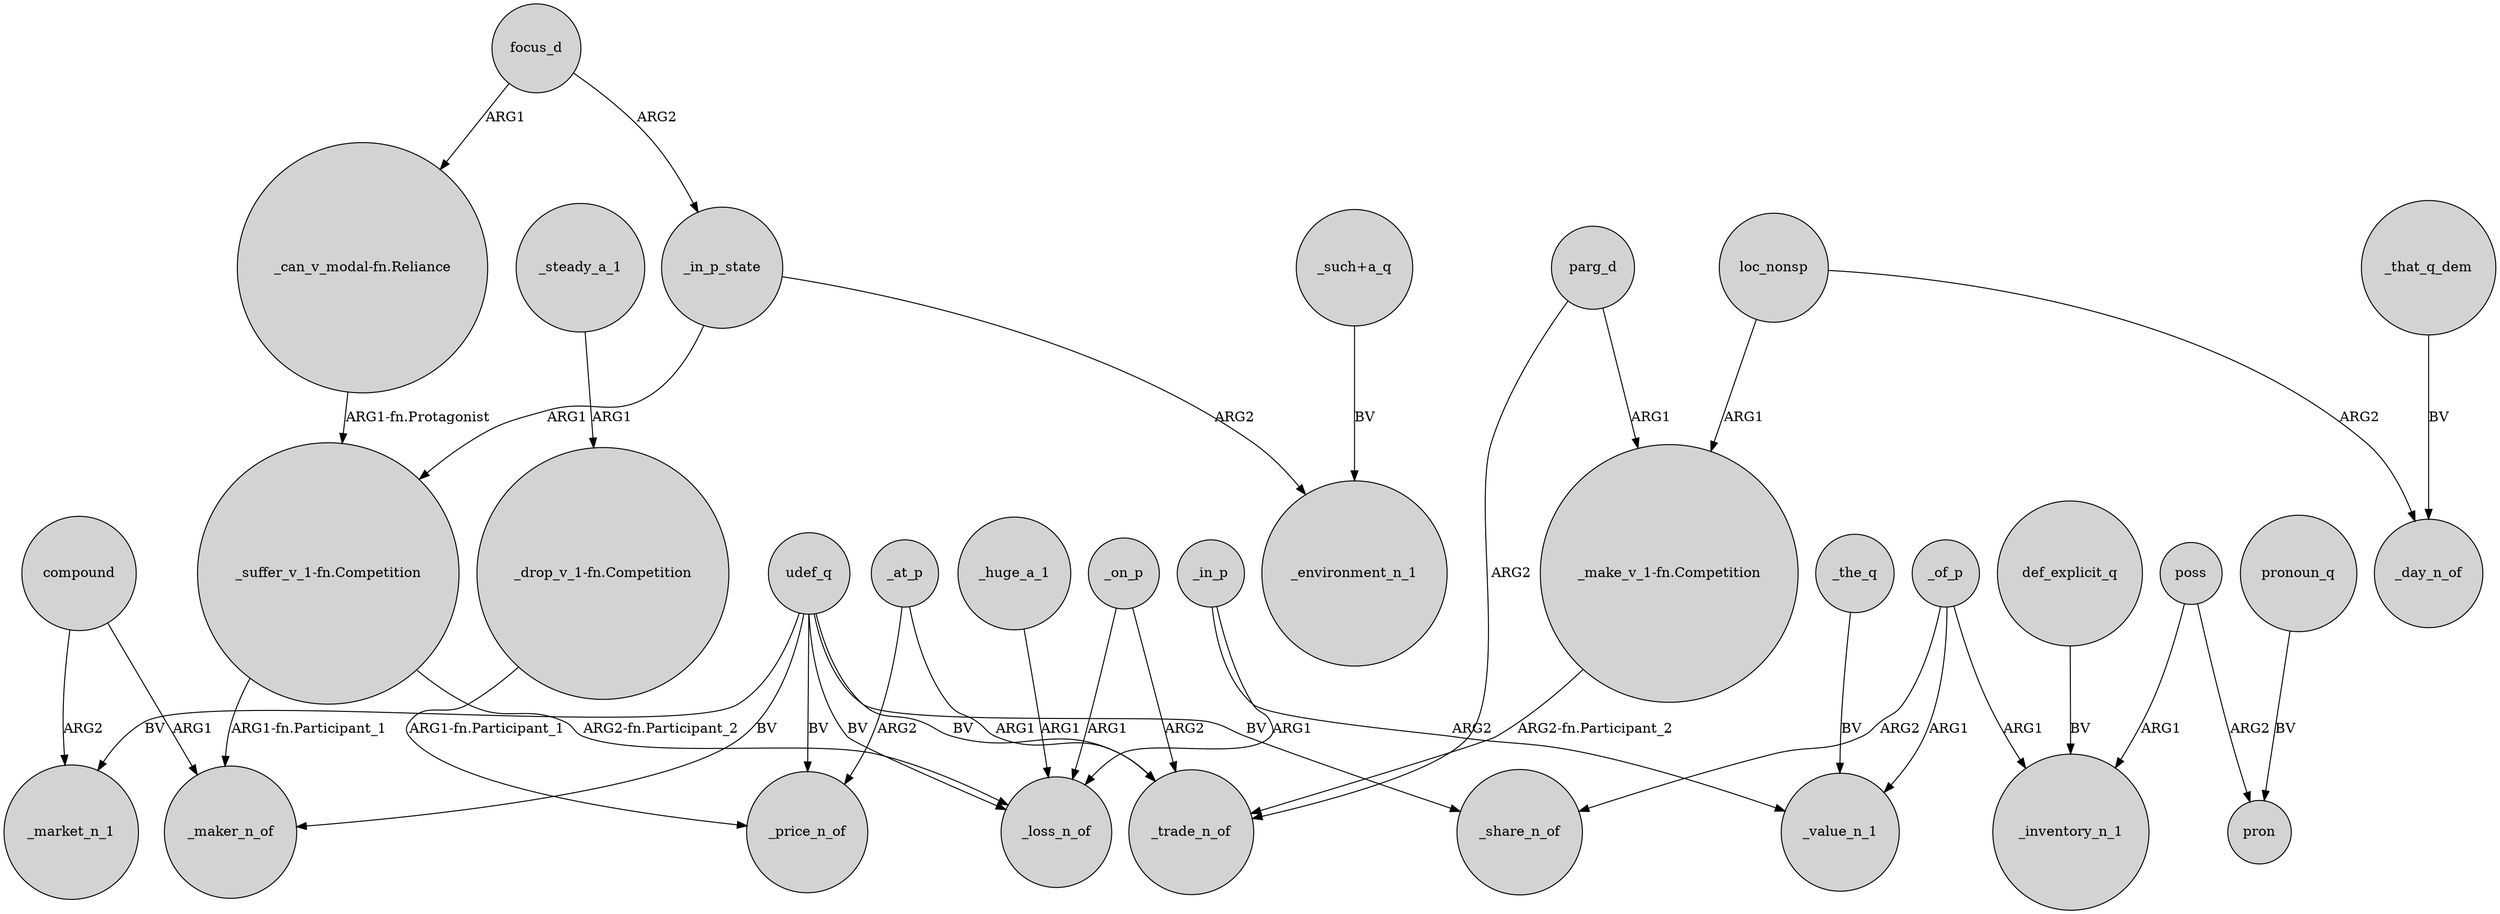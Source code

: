 digraph {
	node [shape=circle style=filled]
	focus_d -> "_can_v_modal-fn.Reliance" [label=ARG1]
	udef_q -> _market_n_1 [label=BV]
	_steady_a_1 -> "_drop_v_1-fn.Competition" [label=ARG1]
	focus_d -> _in_p_state [label=ARG2]
	parg_d -> "_make_v_1-fn.Competition" [label=ARG1]
	_of_p -> _inventory_n_1 [label=ARG1]
	_on_p -> _loss_n_of [label=ARG1]
	poss -> _inventory_n_1 [label=ARG1]
	compound -> _market_n_1 [label=ARG2]
	udef_q -> _price_n_of [label=BV]
	_of_p -> _share_n_of [label=ARG2]
	_in_p_state -> _environment_n_1 [label=ARG2]
	parg_d -> _trade_n_of [label=ARG2]
	"_drop_v_1-fn.Competition" -> _price_n_of [label="ARG1-fn.Participant_1"]
	_in_p -> _loss_n_of [label=ARG1]
	_that_q_dem -> _day_n_of [label=BV]
	_at_p -> _trade_n_of [label=ARG1]
	udef_q -> _maker_n_of [label=BV]
	pronoun_q -> pron [label=BV]
	poss -> pron [label=ARG2]
	udef_q -> _share_n_of [label=BV]
	_in_p_state -> "_suffer_v_1-fn.Competition" [label=ARG1]
	udef_q -> _loss_n_of [label=BV]
	_at_p -> _price_n_of [label=ARG2]
	_in_p -> _value_n_1 [label=ARG2]
	_the_q -> _value_n_1 [label=BV]
	_of_p -> _value_n_1 [label=ARG1]
	"_make_v_1-fn.Competition" -> _trade_n_of [label="ARG2-fn.Participant_2"]
	_huge_a_1 -> _loss_n_of [label=ARG1]
	udef_q -> _trade_n_of [label=BV]
	compound -> _maker_n_of [label=ARG1]
	"_can_v_modal-fn.Reliance" -> "_suffer_v_1-fn.Competition" [label="ARG1-fn.Protagonist"]
	"_such+a_q" -> _environment_n_1 [label=BV]
	"_suffer_v_1-fn.Competition" -> _loss_n_of [label="ARG2-fn.Participant_2"]
	_on_p -> _trade_n_of [label=ARG2]
	"_suffer_v_1-fn.Competition" -> _maker_n_of [label="ARG1-fn.Participant_1"]
	loc_nonsp -> _day_n_of [label=ARG2]
	def_explicit_q -> _inventory_n_1 [label=BV]
	loc_nonsp -> "_make_v_1-fn.Competition" [label=ARG1]
}
